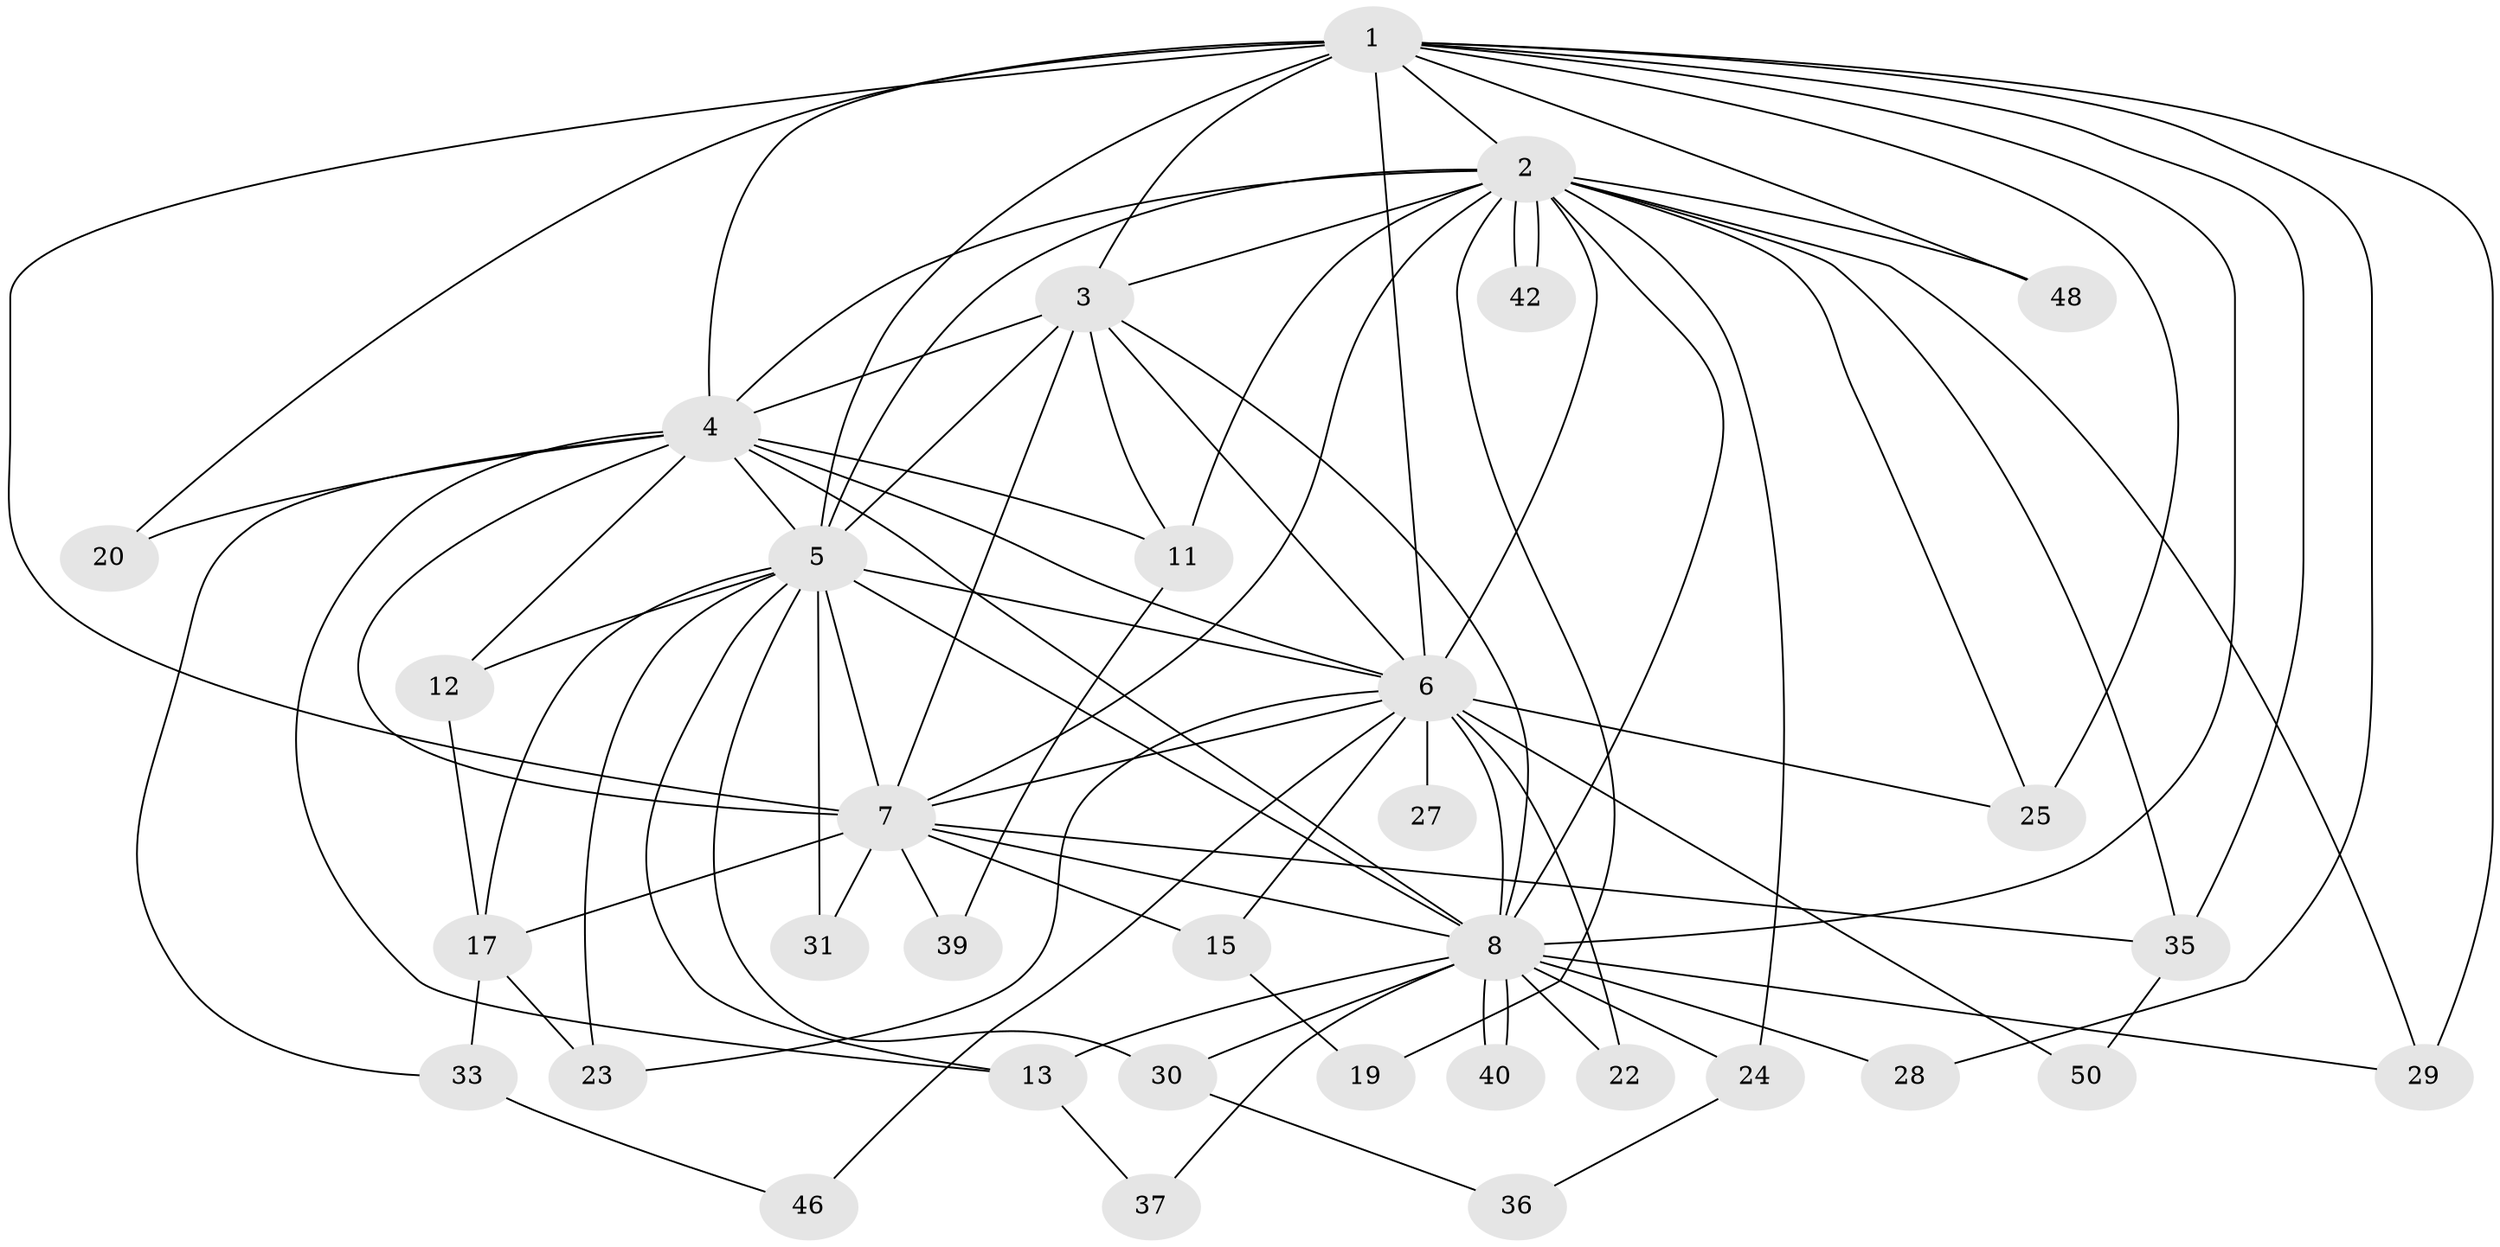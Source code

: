 // Generated by graph-tools (version 1.1) at 2025/23/03/03/25 07:23:44]
// undirected, 34 vertices, 86 edges
graph export_dot {
graph [start="1"]
  node [color=gray90,style=filled];
  1 [super="+41"];
  2 [super="+18"];
  3 [super="+43"];
  4 [super="+34"];
  5 [super="+14"];
  6 [super="+10"];
  7 [super="+9"];
  8 [super="+47"];
  11 [super="+21"];
  12 [super="+32"];
  13 [super="+16"];
  15;
  17 [super="+49"];
  19;
  20;
  22;
  23 [super="+26"];
  24;
  25 [super="+38"];
  27;
  28;
  29 [super="+44"];
  30;
  31;
  33;
  35 [super="+45"];
  36;
  37;
  39;
  40;
  42;
  46;
  48;
  50;
  1 -- 2;
  1 -- 3;
  1 -- 4;
  1 -- 5;
  1 -- 6 [weight=2];
  1 -- 7 [weight=2];
  1 -- 8;
  1 -- 20;
  1 -- 28;
  1 -- 29;
  1 -- 48;
  1 -- 25 [weight=2];
  1 -- 35;
  2 -- 3;
  2 -- 4;
  2 -- 5;
  2 -- 6 [weight=3];
  2 -- 7 [weight=2];
  2 -- 8;
  2 -- 11;
  2 -- 19;
  2 -- 24;
  2 -- 25;
  2 -- 35;
  2 -- 42;
  2 -- 42;
  2 -- 48;
  2 -- 29;
  3 -- 4;
  3 -- 5;
  3 -- 6 [weight=2];
  3 -- 7 [weight=3];
  3 -- 8;
  3 -- 11;
  4 -- 5;
  4 -- 6 [weight=2];
  4 -- 7 [weight=3];
  4 -- 8 [weight=2];
  4 -- 11;
  4 -- 12;
  4 -- 13;
  4 -- 20;
  4 -- 33;
  5 -- 6 [weight=2];
  5 -- 7 [weight=2];
  5 -- 8;
  5 -- 12;
  5 -- 17;
  5 -- 23;
  5 -- 30;
  5 -- 31;
  5 -- 13;
  6 -- 7 [weight=4];
  6 -- 8 [weight=2];
  6 -- 15;
  6 -- 22;
  6 -- 27 [weight=2];
  6 -- 50;
  6 -- 46;
  6 -- 25;
  6 -- 23;
  7 -- 8 [weight=2];
  7 -- 35;
  7 -- 39;
  7 -- 15;
  7 -- 17 [weight=2];
  7 -- 31;
  8 -- 13;
  8 -- 22;
  8 -- 24;
  8 -- 28;
  8 -- 29;
  8 -- 30;
  8 -- 37;
  8 -- 40;
  8 -- 40;
  11 -- 39;
  12 -- 17;
  13 -- 37;
  15 -- 19;
  17 -- 23;
  17 -- 33;
  24 -- 36;
  30 -- 36;
  33 -- 46;
  35 -- 50;
}
